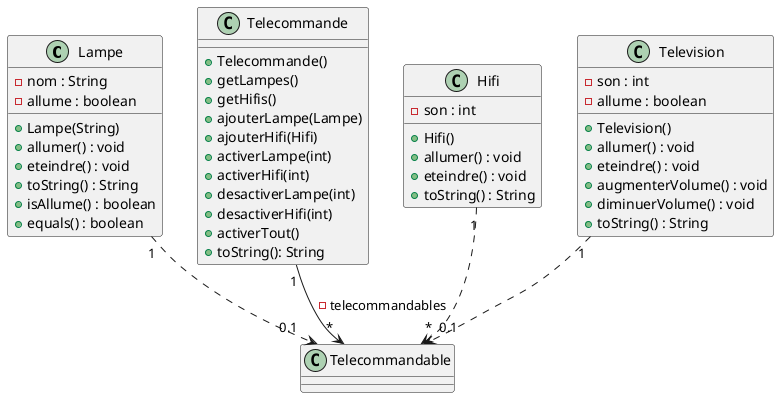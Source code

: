 @startuml
'''classes
class Lampe{
-nom : String
-allume : boolean
+Lampe(String)
+allumer() : void
+eteindre() : void
+toString() : String
+isAllume() : boolean
+equals() : boolean
}

class Telecommande{
+ Telecommande()
+ getLampes()
+ getHifis()
+ ajouterLampe(Lampe)
+ ajouterHifi(Hifi)
+ activerLampe(int)
+ activerHifi(int)
+ desactiverLampe(int)
+ desactiverHifi(int)
+ activerTout()
+ toString(): String
}

class Hifi{
-son : int
+Hifi()
+allumer() : void
+eteindre() : void
+toString() : String
}

class Television{
-son : int
-allume : boolean
+Television()
+allumer() : void
+eteindre() : void
+augmenterVolume() : void
+diminuerVolume() : void
+toString() : String
}

'''relations
Telecommande "1" --> "*"Telecommandable: -telecommandables
Hifi "1" ..> "*"Telecommandable
Television "1"..> "0.1"Telecommandable
Lampe "1"..> "0.1"Telecommandable
@enduml